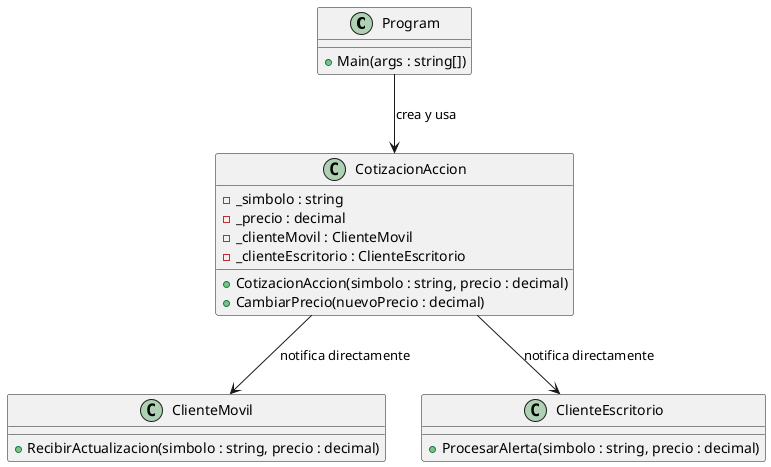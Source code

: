 @startuml
class Program {
    + Main(args : string[])
}

class CotizacionAccion {
    - _simbolo : string
    - _precio : decimal
    - _clienteMovil : ClienteMovil
    - _clienteEscritorio : ClienteEscritorio
    + CotizacionAccion(simbolo : string, precio : decimal)
    + CambiarPrecio(nuevoPrecio : decimal)
}

class ClienteMovil {
    + RecibirActualizacion(simbolo : string, precio : decimal)
}

class ClienteEscritorio {
    + ProcesarAlerta(simbolo : string, precio : decimal)
}

Program --> CotizacionAccion : «crea y usa»
CotizacionAccion --> ClienteMovil : «notifica directamente»
CotizacionAccion --> ClienteEscritorio : «notifica directamente»
@enduml
